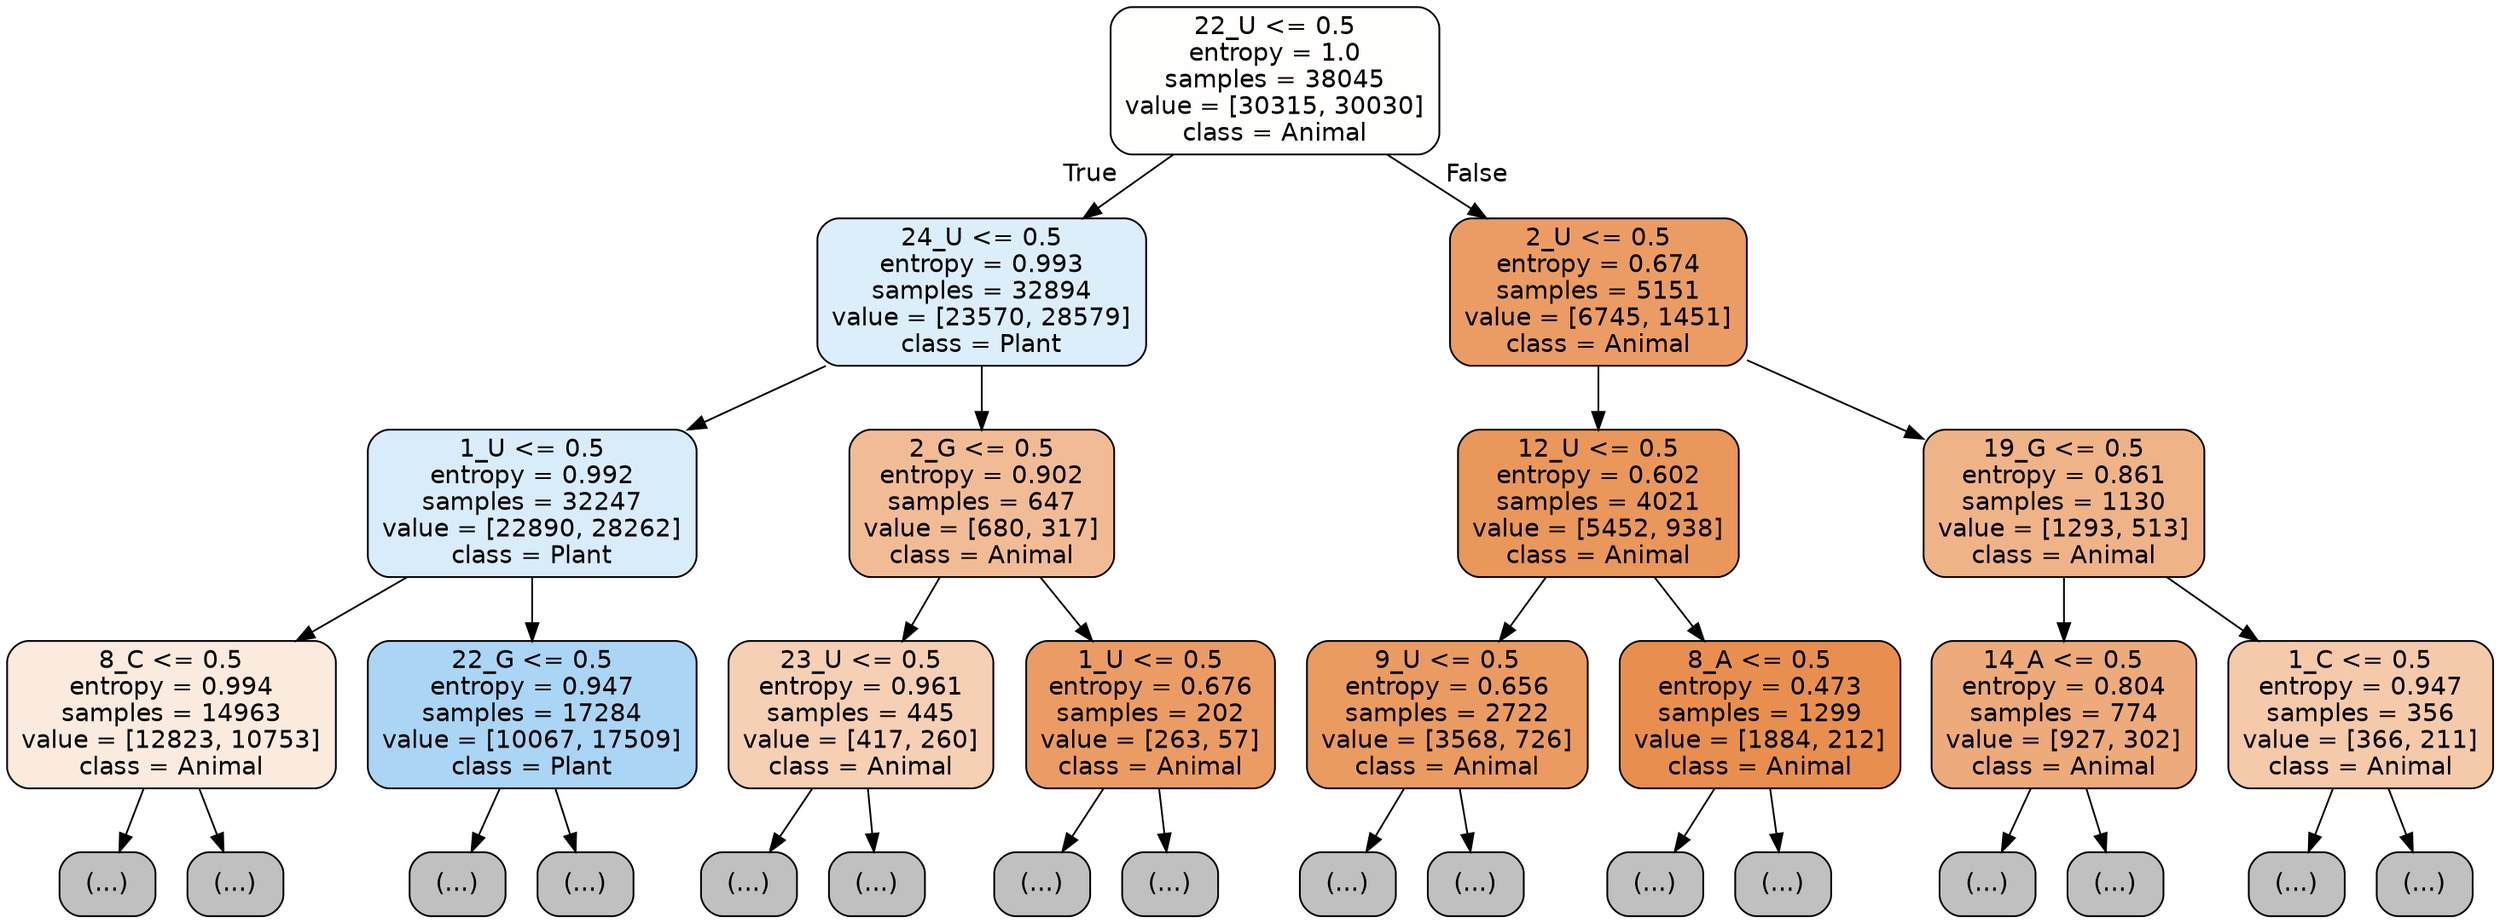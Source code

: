 digraph Tree {
node [shape=box, style="filled, rounded", color="black", fontname="helvetica"] ;
edge [fontname="helvetica"] ;
0 [label="22_U <= 0.5\nentropy = 1.0\nsamples = 38045\nvalue = [30315, 30030]\nclass = Animal", fillcolor="#fffefd"] ;
1 [label="24_U <= 0.5\nentropy = 0.993\nsamples = 32894\nvalue = [23570, 28579]\nclass = Plant", fillcolor="#dceefa"] ;
0 -> 1 [labeldistance=2.5, labelangle=45, headlabel="True"] ;
2 [label="1_U <= 0.5\nentropy = 0.992\nsamples = 32247\nvalue = [22890, 28262]\nclass = Plant", fillcolor="#d9ecfa"] ;
1 -> 2 ;
3 [label="8_C <= 0.5\nentropy = 0.994\nsamples = 14963\nvalue = [12823, 10753]\nclass = Animal", fillcolor="#fbebdf"] ;
2 -> 3 ;
4 [label="(...)", fillcolor="#C0C0C0"] ;
3 -> 4 ;
6379 [label="(...)", fillcolor="#C0C0C0"] ;
3 -> 6379 ;
8238 [label="22_G <= 0.5\nentropy = 0.947\nsamples = 17284\nvalue = [10067, 17509]\nclass = Plant", fillcolor="#abd5f4"] ;
2 -> 8238 ;
8239 [label="(...)", fillcolor="#C0C0C0"] ;
8238 -> 8239 ;
13712 [label="(...)", fillcolor="#C0C0C0"] ;
8238 -> 13712 ;
14501 [label="2_G <= 0.5\nentropy = 0.902\nsamples = 647\nvalue = [680, 317]\nclass = Animal", fillcolor="#f1bc95"] ;
1 -> 14501 ;
14502 [label="23_U <= 0.5\nentropy = 0.961\nsamples = 445\nvalue = [417, 260]\nclass = Animal", fillcolor="#f5d0b4"] ;
14501 -> 14502 ;
14503 [label="(...)", fillcolor="#C0C0C0"] ;
14502 -> 14503 ;
14704 [label="(...)", fillcolor="#C0C0C0"] ;
14502 -> 14704 ;
14751 [label="1_U <= 0.5\nentropy = 0.676\nsamples = 202\nvalue = [263, 57]\nclass = Animal", fillcolor="#eb9c64"] ;
14501 -> 14751 ;
14752 [label="(...)", fillcolor="#C0C0C0"] ;
14751 -> 14752 ;
14793 [label="(...)", fillcolor="#C0C0C0"] ;
14751 -> 14793 ;
14834 [label="2_U <= 0.5\nentropy = 0.674\nsamples = 5151\nvalue = [6745, 1451]\nclass = Animal", fillcolor="#eb9c64"] ;
0 -> 14834 [labeldistance=2.5, labelangle=-45, headlabel="False"] ;
14835 [label="12_U <= 0.5\nentropy = 0.602\nsamples = 4021\nvalue = [5452, 938]\nclass = Animal", fillcolor="#e9975b"] ;
14834 -> 14835 ;
14836 [label="9_U <= 0.5\nentropy = 0.656\nsamples = 2722\nvalue = [3568, 726]\nclass = Animal", fillcolor="#ea9b61"] ;
14835 -> 14836 ;
14837 [label="(...)", fillcolor="#C0C0C0"] ;
14836 -> 14837 ;
15556 [label="(...)", fillcolor="#C0C0C0"] ;
14836 -> 15556 ;
15857 [label="8_A <= 0.5\nentropy = 0.473\nsamples = 1299\nvalue = [1884, 212]\nclass = Animal", fillcolor="#e88f4f"] ;
14835 -> 15857 ;
15858 [label="(...)", fillcolor="#C0C0C0"] ;
15857 -> 15858 ;
16099 [label="(...)", fillcolor="#C0C0C0"] ;
15857 -> 16099 ;
16218 [label="19_G <= 0.5\nentropy = 0.861\nsamples = 1130\nvalue = [1293, 513]\nclass = Animal", fillcolor="#efb388"] ;
14834 -> 16218 ;
16219 [label="14_A <= 0.5\nentropy = 0.804\nsamples = 774\nvalue = [927, 302]\nclass = Animal", fillcolor="#edaa7a"] ;
16218 -> 16219 ;
16220 [label="(...)", fillcolor="#C0C0C0"] ;
16219 -> 16220 ;
16537 [label="(...)", fillcolor="#C0C0C0"] ;
16219 -> 16537 ;
16650 [label="1_C <= 0.5\nentropy = 0.947\nsamples = 356\nvalue = [366, 211]\nclass = Animal", fillcolor="#f4caab"] ;
16218 -> 16650 ;
16651 [label="(...)", fillcolor="#C0C0C0"] ;
16650 -> 16651 ;
16760 [label="(...)", fillcolor="#C0C0C0"] ;
16650 -> 16760 ;
}